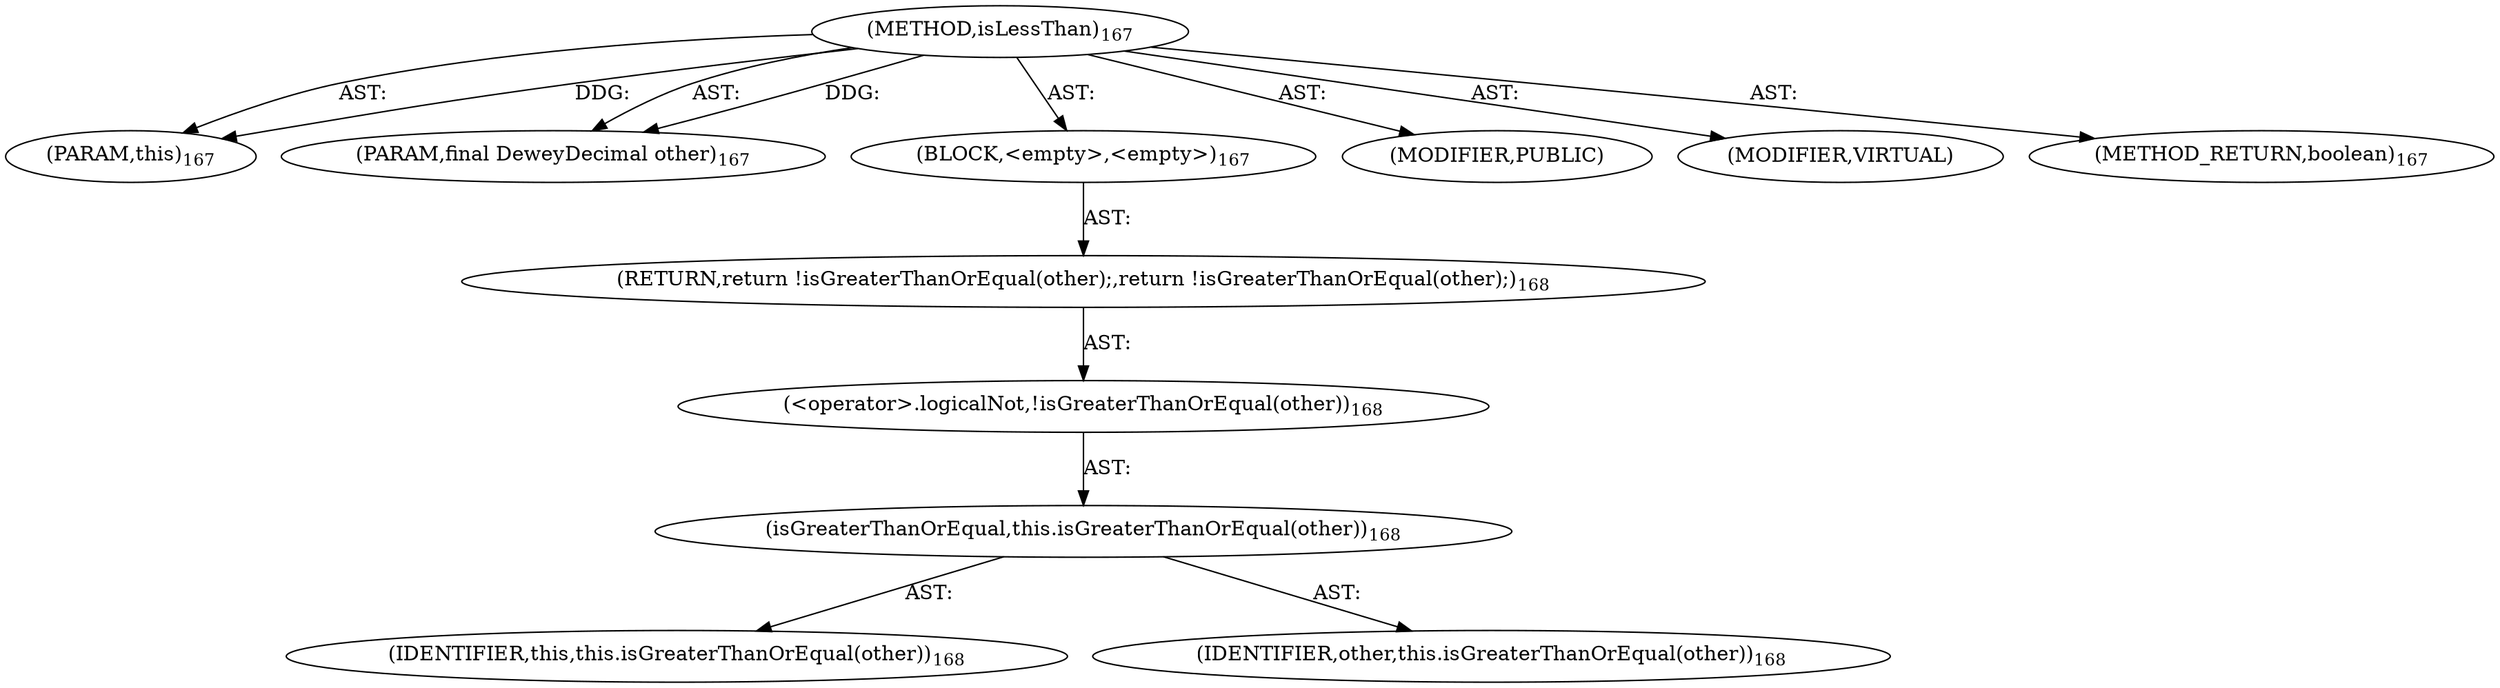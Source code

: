digraph "isLessThan" {  
"111669149701" [label = <(METHOD,isLessThan)<SUB>167</SUB>> ]
"115964116992" [label = <(PARAM,this)<SUB>167</SUB>> ]
"115964117003" [label = <(PARAM,final DeweyDecimal other)<SUB>167</SUB>> ]
"25769803790" [label = <(BLOCK,&lt;empty&gt;,&lt;empty&gt;)<SUB>167</SUB>> ]
"146028888068" [label = <(RETURN,return !isGreaterThanOrEqual(other);,return !isGreaterThanOrEqual(other);)<SUB>168</SUB>> ]
"30064771146" [label = <(&lt;operator&gt;.logicalNot,!isGreaterThanOrEqual(other))<SUB>168</SUB>> ]
"30064771147" [label = <(isGreaterThanOrEqual,this.isGreaterThanOrEqual(other))<SUB>168</SUB>> ]
"68719476736" [label = <(IDENTIFIER,this,this.isGreaterThanOrEqual(other))<SUB>168</SUB>> ]
"68719476798" [label = <(IDENTIFIER,other,this.isGreaterThanOrEqual(other))<SUB>168</SUB>> ]
"133143986187" [label = <(MODIFIER,PUBLIC)> ]
"133143986188" [label = <(MODIFIER,VIRTUAL)> ]
"128849018885" [label = <(METHOD_RETURN,boolean)<SUB>167</SUB>> ]
  "111669149701" -> "115964116992"  [ label = "AST: "] 
  "111669149701" -> "115964117003"  [ label = "AST: "] 
  "111669149701" -> "25769803790"  [ label = "AST: "] 
  "111669149701" -> "133143986187"  [ label = "AST: "] 
  "111669149701" -> "133143986188"  [ label = "AST: "] 
  "111669149701" -> "128849018885"  [ label = "AST: "] 
  "25769803790" -> "146028888068"  [ label = "AST: "] 
  "146028888068" -> "30064771146"  [ label = "AST: "] 
  "30064771146" -> "30064771147"  [ label = "AST: "] 
  "30064771147" -> "68719476736"  [ label = "AST: "] 
  "30064771147" -> "68719476798"  [ label = "AST: "] 
  "111669149701" -> "115964116992"  [ label = "DDG: "] 
  "111669149701" -> "115964117003"  [ label = "DDG: "] 
}
